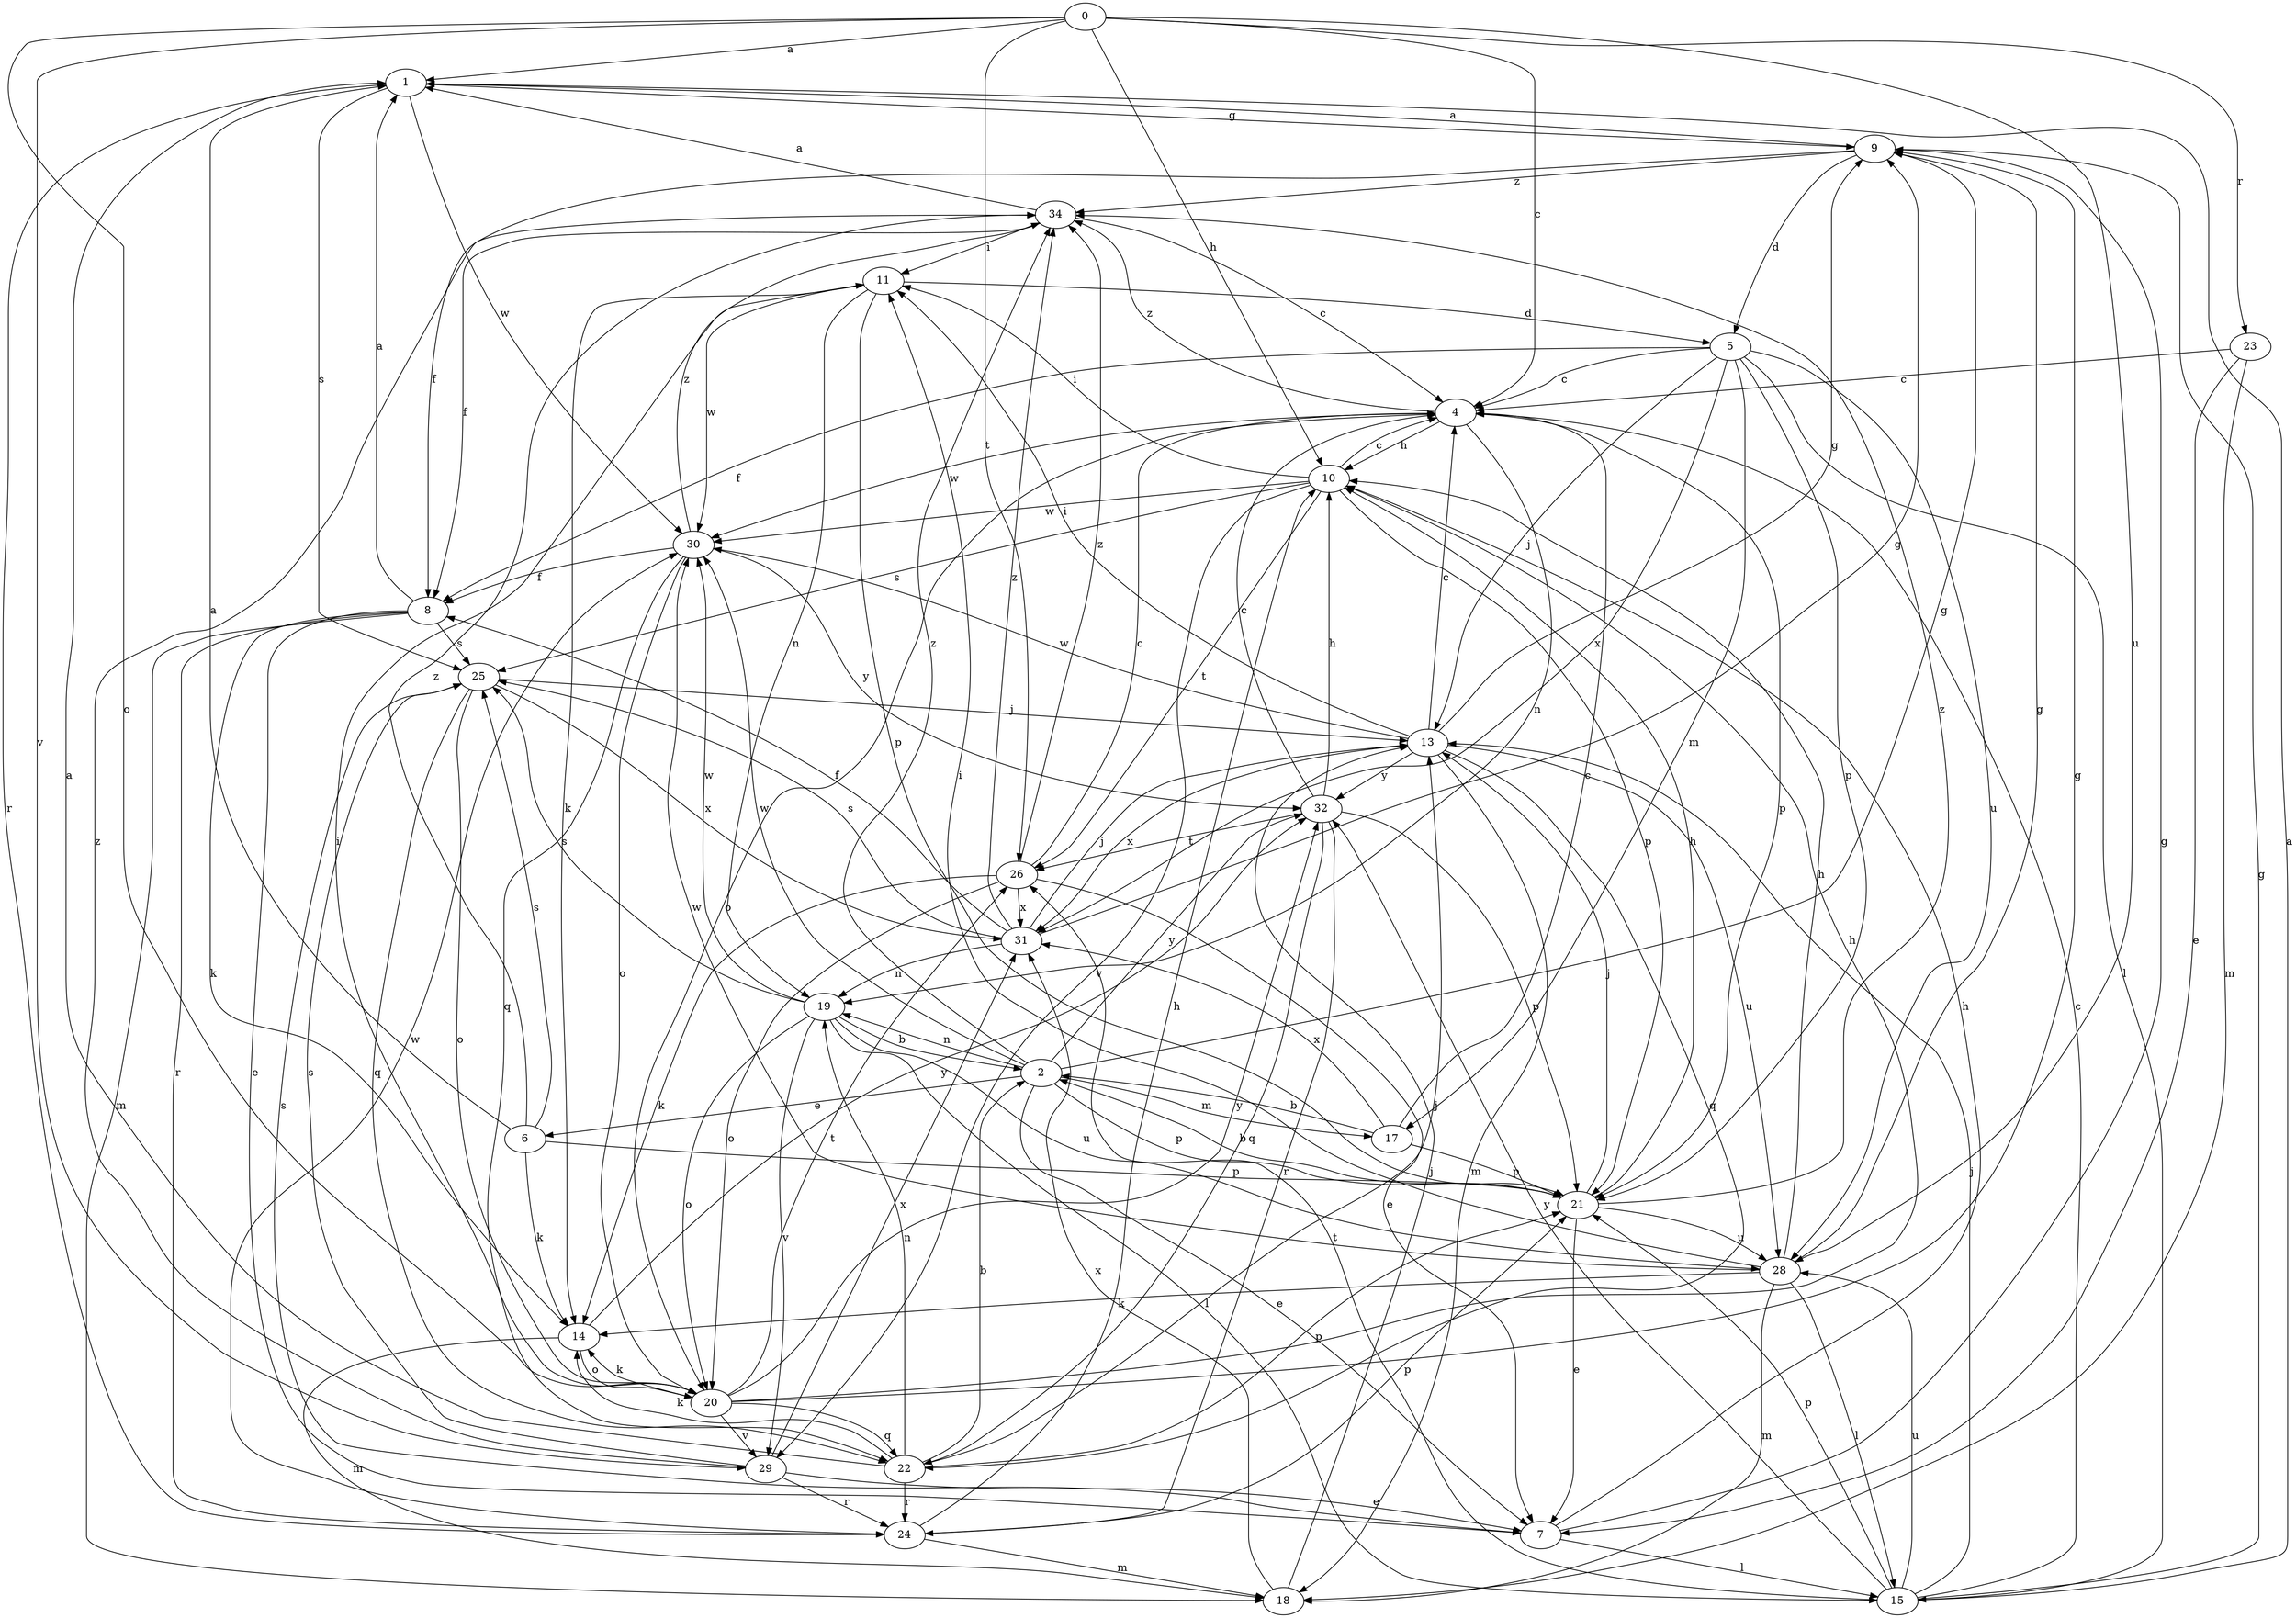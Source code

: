 strict digraph  {
0;
1;
2;
4;
5;
6;
7;
8;
9;
10;
11;
13;
14;
15;
17;
18;
19;
20;
21;
22;
23;
24;
25;
26;
28;
29;
30;
31;
32;
34;
0 -> 1  [label=a];
0 -> 4  [label=c];
0 -> 10  [label=h];
0 -> 20  [label=o];
0 -> 23  [label=r];
0 -> 26  [label=t];
0 -> 28  [label=u];
0 -> 29  [label=v];
1 -> 9  [label=g];
1 -> 24  [label=r];
1 -> 25  [label=s];
1 -> 30  [label=w];
2 -> 6  [label=e];
2 -> 7  [label=e];
2 -> 9  [label=g];
2 -> 17  [label=m];
2 -> 19  [label=n];
2 -> 21  [label=p];
2 -> 30  [label=w];
2 -> 32  [label=y];
2 -> 34  [label=z];
4 -> 10  [label=h];
4 -> 19  [label=n];
4 -> 20  [label=o];
4 -> 21  [label=p];
4 -> 30  [label=w];
4 -> 34  [label=z];
5 -> 4  [label=c];
5 -> 8  [label=f];
5 -> 13  [label=j];
5 -> 15  [label=l];
5 -> 17  [label=m];
5 -> 21  [label=p];
5 -> 28  [label=u];
5 -> 31  [label=x];
6 -> 1  [label=a];
6 -> 14  [label=k];
6 -> 21  [label=p];
6 -> 25  [label=s];
6 -> 34  [label=z];
7 -> 9  [label=g];
7 -> 10  [label=h];
7 -> 15  [label=l];
7 -> 25  [label=s];
8 -> 1  [label=a];
8 -> 7  [label=e];
8 -> 14  [label=k];
8 -> 18  [label=m];
8 -> 24  [label=r];
8 -> 25  [label=s];
9 -> 1  [label=a];
9 -> 5  [label=d];
9 -> 8  [label=f];
9 -> 34  [label=z];
10 -> 4  [label=c];
10 -> 11  [label=i];
10 -> 21  [label=p];
10 -> 25  [label=s];
10 -> 26  [label=t];
10 -> 29  [label=v];
10 -> 30  [label=w];
11 -> 5  [label=d];
11 -> 14  [label=k];
11 -> 19  [label=n];
11 -> 21  [label=p];
11 -> 30  [label=w];
13 -> 4  [label=c];
13 -> 9  [label=g];
13 -> 11  [label=i];
13 -> 18  [label=m];
13 -> 22  [label=q];
13 -> 28  [label=u];
13 -> 30  [label=w];
13 -> 31  [label=x];
13 -> 32  [label=y];
14 -> 18  [label=m];
14 -> 20  [label=o];
14 -> 32  [label=y];
15 -> 1  [label=a];
15 -> 4  [label=c];
15 -> 9  [label=g];
15 -> 13  [label=j];
15 -> 21  [label=p];
15 -> 26  [label=t];
15 -> 28  [label=u];
15 -> 32  [label=y];
17 -> 2  [label=b];
17 -> 4  [label=c];
17 -> 21  [label=p];
17 -> 31  [label=x];
18 -> 13  [label=j];
18 -> 31  [label=x];
19 -> 2  [label=b];
19 -> 15  [label=l];
19 -> 20  [label=o];
19 -> 25  [label=s];
19 -> 28  [label=u];
19 -> 29  [label=v];
19 -> 30  [label=w];
20 -> 9  [label=g];
20 -> 10  [label=h];
20 -> 11  [label=i];
20 -> 14  [label=k];
20 -> 22  [label=q];
20 -> 26  [label=t];
20 -> 29  [label=v];
20 -> 32  [label=y];
21 -> 2  [label=b];
21 -> 7  [label=e];
21 -> 10  [label=h];
21 -> 13  [label=j];
21 -> 28  [label=u];
21 -> 34  [label=z];
22 -> 1  [label=a];
22 -> 2  [label=b];
22 -> 13  [label=j];
22 -> 14  [label=k];
22 -> 19  [label=n];
22 -> 21  [label=p];
22 -> 24  [label=r];
23 -> 4  [label=c];
23 -> 7  [label=e];
23 -> 18  [label=m];
24 -> 10  [label=h];
24 -> 18  [label=m];
24 -> 21  [label=p];
24 -> 30  [label=w];
25 -> 13  [label=j];
25 -> 20  [label=o];
25 -> 22  [label=q];
25 -> 31  [label=x];
26 -> 4  [label=c];
26 -> 7  [label=e];
26 -> 14  [label=k];
26 -> 20  [label=o];
26 -> 31  [label=x];
26 -> 34  [label=z];
28 -> 9  [label=g];
28 -> 10  [label=h];
28 -> 11  [label=i];
28 -> 14  [label=k];
28 -> 15  [label=l];
28 -> 18  [label=m];
28 -> 30  [label=w];
29 -> 7  [label=e];
29 -> 24  [label=r];
29 -> 25  [label=s];
29 -> 31  [label=x];
29 -> 34  [label=z];
30 -> 8  [label=f];
30 -> 20  [label=o];
30 -> 22  [label=q];
30 -> 32  [label=y];
30 -> 34  [label=z];
31 -> 8  [label=f];
31 -> 9  [label=g];
31 -> 13  [label=j];
31 -> 19  [label=n];
31 -> 25  [label=s];
31 -> 34  [label=z];
32 -> 4  [label=c];
32 -> 10  [label=h];
32 -> 21  [label=p];
32 -> 22  [label=q];
32 -> 24  [label=r];
32 -> 26  [label=t];
34 -> 1  [label=a];
34 -> 4  [label=c];
34 -> 8  [label=f];
34 -> 11  [label=i];
}
